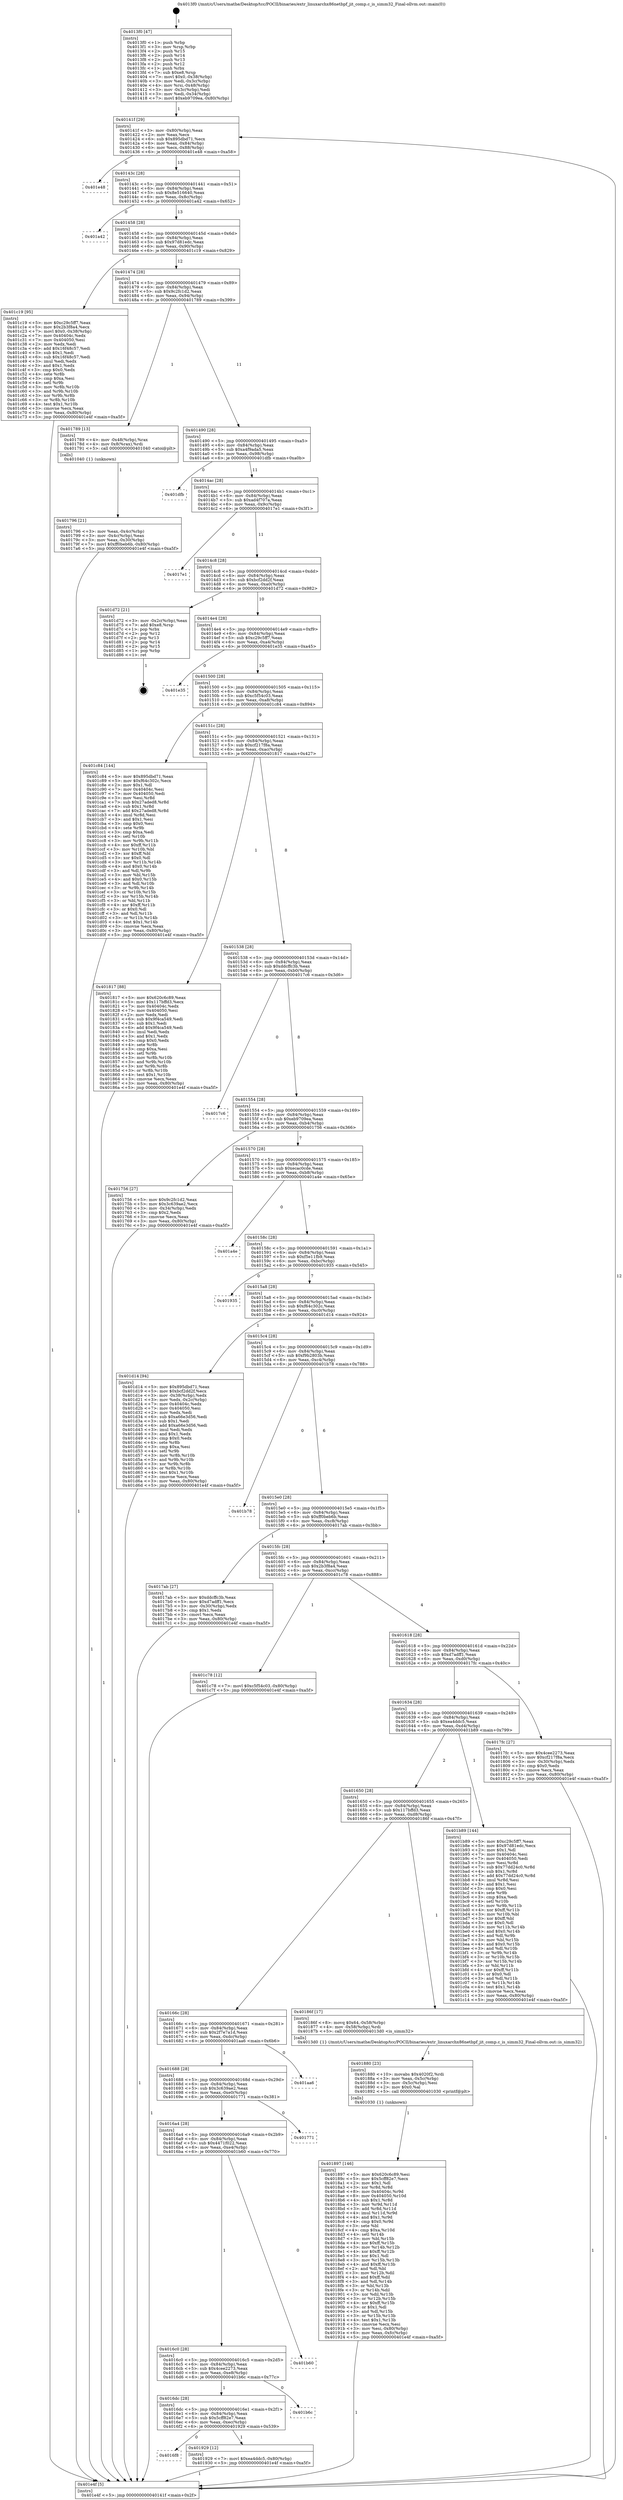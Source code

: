 digraph "0x4013f0" {
  label = "0x4013f0 (/mnt/c/Users/mathe/Desktop/tcc/POCII/binaries/extr_linuxarchx86netbpf_jit_comp.c_is_simm32_Final-ollvm.out::main(0))"
  labelloc = "t"
  node[shape=record]

  Entry [label="",width=0.3,height=0.3,shape=circle,fillcolor=black,style=filled]
  "0x40141f" [label="{
     0x40141f [29]\l
     | [instrs]\l
     &nbsp;&nbsp;0x40141f \<+3\>: mov -0x80(%rbp),%eax\l
     &nbsp;&nbsp;0x401422 \<+2\>: mov %eax,%ecx\l
     &nbsp;&nbsp;0x401424 \<+6\>: sub $0x895dbd71,%ecx\l
     &nbsp;&nbsp;0x40142a \<+6\>: mov %eax,-0x84(%rbp)\l
     &nbsp;&nbsp;0x401430 \<+6\>: mov %ecx,-0x88(%rbp)\l
     &nbsp;&nbsp;0x401436 \<+6\>: je 0000000000401e48 \<main+0xa58\>\l
  }"]
  "0x401e48" [label="{
     0x401e48\l
  }", style=dashed]
  "0x40143c" [label="{
     0x40143c [28]\l
     | [instrs]\l
     &nbsp;&nbsp;0x40143c \<+5\>: jmp 0000000000401441 \<main+0x51\>\l
     &nbsp;&nbsp;0x401441 \<+6\>: mov -0x84(%rbp),%eax\l
     &nbsp;&nbsp;0x401447 \<+5\>: sub $0x8e516640,%eax\l
     &nbsp;&nbsp;0x40144c \<+6\>: mov %eax,-0x8c(%rbp)\l
     &nbsp;&nbsp;0x401452 \<+6\>: je 0000000000401a42 \<main+0x652\>\l
  }"]
  Exit [label="",width=0.3,height=0.3,shape=circle,fillcolor=black,style=filled,peripheries=2]
  "0x401a42" [label="{
     0x401a42\l
  }", style=dashed]
  "0x401458" [label="{
     0x401458 [28]\l
     | [instrs]\l
     &nbsp;&nbsp;0x401458 \<+5\>: jmp 000000000040145d \<main+0x6d\>\l
     &nbsp;&nbsp;0x40145d \<+6\>: mov -0x84(%rbp),%eax\l
     &nbsp;&nbsp;0x401463 \<+5\>: sub $0x97d81edc,%eax\l
     &nbsp;&nbsp;0x401468 \<+6\>: mov %eax,-0x90(%rbp)\l
     &nbsp;&nbsp;0x40146e \<+6\>: je 0000000000401c19 \<main+0x829\>\l
  }"]
  "0x4016f8" [label="{
     0x4016f8\l
  }", style=dashed]
  "0x401c19" [label="{
     0x401c19 [95]\l
     | [instrs]\l
     &nbsp;&nbsp;0x401c19 \<+5\>: mov $0xc29c5ff7,%eax\l
     &nbsp;&nbsp;0x401c1e \<+5\>: mov $0x2b3f8a4,%ecx\l
     &nbsp;&nbsp;0x401c23 \<+7\>: movl $0x0,-0x38(%rbp)\l
     &nbsp;&nbsp;0x401c2a \<+7\>: mov 0x40404c,%edx\l
     &nbsp;&nbsp;0x401c31 \<+7\>: mov 0x404050,%esi\l
     &nbsp;&nbsp;0x401c38 \<+2\>: mov %edx,%edi\l
     &nbsp;&nbsp;0x401c3a \<+6\>: add $0x16f48c57,%edi\l
     &nbsp;&nbsp;0x401c40 \<+3\>: sub $0x1,%edi\l
     &nbsp;&nbsp;0x401c43 \<+6\>: sub $0x16f48c57,%edi\l
     &nbsp;&nbsp;0x401c49 \<+3\>: imul %edi,%edx\l
     &nbsp;&nbsp;0x401c4c \<+3\>: and $0x1,%edx\l
     &nbsp;&nbsp;0x401c4f \<+3\>: cmp $0x0,%edx\l
     &nbsp;&nbsp;0x401c52 \<+4\>: sete %r8b\l
     &nbsp;&nbsp;0x401c56 \<+3\>: cmp $0xa,%esi\l
     &nbsp;&nbsp;0x401c59 \<+4\>: setl %r9b\l
     &nbsp;&nbsp;0x401c5d \<+3\>: mov %r8b,%r10b\l
     &nbsp;&nbsp;0x401c60 \<+3\>: and %r9b,%r10b\l
     &nbsp;&nbsp;0x401c63 \<+3\>: xor %r9b,%r8b\l
     &nbsp;&nbsp;0x401c66 \<+3\>: or %r8b,%r10b\l
     &nbsp;&nbsp;0x401c69 \<+4\>: test $0x1,%r10b\l
     &nbsp;&nbsp;0x401c6d \<+3\>: cmovne %ecx,%eax\l
     &nbsp;&nbsp;0x401c70 \<+3\>: mov %eax,-0x80(%rbp)\l
     &nbsp;&nbsp;0x401c73 \<+5\>: jmp 0000000000401e4f \<main+0xa5f\>\l
  }"]
  "0x401474" [label="{
     0x401474 [28]\l
     | [instrs]\l
     &nbsp;&nbsp;0x401474 \<+5\>: jmp 0000000000401479 \<main+0x89\>\l
     &nbsp;&nbsp;0x401479 \<+6\>: mov -0x84(%rbp),%eax\l
     &nbsp;&nbsp;0x40147f \<+5\>: sub $0x9c2fc1d2,%eax\l
     &nbsp;&nbsp;0x401484 \<+6\>: mov %eax,-0x94(%rbp)\l
     &nbsp;&nbsp;0x40148a \<+6\>: je 0000000000401789 \<main+0x399\>\l
  }"]
  "0x401929" [label="{
     0x401929 [12]\l
     | [instrs]\l
     &nbsp;&nbsp;0x401929 \<+7\>: movl $0xea4ddc5,-0x80(%rbp)\l
     &nbsp;&nbsp;0x401930 \<+5\>: jmp 0000000000401e4f \<main+0xa5f\>\l
  }"]
  "0x401789" [label="{
     0x401789 [13]\l
     | [instrs]\l
     &nbsp;&nbsp;0x401789 \<+4\>: mov -0x48(%rbp),%rax\l
     &nbsp;&nbsp;0x40178d \<+4\>: mov 0x8(%rax),%rdi\l
     &nbsp;&nbsp;0x401791 \<+5\>: call 0000000000401040 \<atoi@plt\>\l
     | [calls]\l
     &nbsp;&nbsp;0x401040 \{1\} (unknown)\l
  }"]
  "0x401490" [label="{
     0x401490 [28]\l
     | [instrs]\l
     &nbsp;&nbsp;0x401490 \<+5\>: jmp 0000000000401495 \<main+0xa5\>\l
     &nbsp;&nbsp;0x401495 \<+6\>: mov -0x84(%rbp),%eax\l
     &nbsp;&nbsp;0x40149b \<+5\>: sub $0xa4f9ada5,%eax\l
     &nbsp;&nbsp;0x4014a0 \<+6\>: mov %eax,-0x98(%rbp)\l
     &nbsp;&nbsp;0x4014a6 \<+6\>: je 0000000000401dfb \<main+0xa0b\>\l
  }"]
  "0x4016dc" [label="{
     0x4016dc [28]\l
     | [instrs]\l
     &nbsp;&nbsp;0x4016dc \<+5\>: jmp 00000000004016e1 \<main+0x2f1\>\l
     &nbsp;&nbsp;0x4016e1 \<+6\>: mov -0x84(%rbp),%eax\l
     &nbsp;&nbsp;0x4016e7 \<+5\>: sub $0x5cff82e7,%eax\l
     &nbsp;&nbsp;0x4016ec \<+6\>: mov %eax,-0xec(%rbp)\l
     &nbsp;&nbsp;0x4016f2 \<+6\>: je 0000000000401929 \<main+0x539\>\l
  }"]
  "0x401dfb" [label="{
     0x401dfb\l
  }", style=dashed]
  "0x4014ac" [label="{
     0x4014ac [28]\l
     | [instrs]\l
     &nbsp;&nbsp;0x4014ac \<+5\>: jmp 00000000004014b1 \<main+0xc1\>\l
     &nbsp;&nbsp;0x4014b1 \<+6\>: mov -0x84(%rbp),%eax\l
     &nbsp;&nbsp;0x4014b7 \<+5\>: sub $0xad4f707a,%eax\l
     &nbsp;&nbsp;0x4014bc \<+6\>: mov %eax,-0x9c(%rbp)\l
     &nbsp;&nbsp;0x4014c2 \<+6\>: je 00000000004017e1 \<main+0x3f1\>\l
  }"]
  "0x401b6c" [label="{
     0x401b6c\l
  }", style=dashed]
  "0x4017e1" [label="{
     0x4017e1\l
  }", style=dashed]
  "0x4014c8" [label="{
     0x4014c8 [28]\l
     | [instrs]\l
     &nbsp;&nbsp;0x4014c8 \<+5\>: jmp 00000000004014cd \<main+0xdd\>\l
     &nbsp;&nbsp;0x4014cd \<+6\>: mov -0x84(%rbp),%eax\l
     &nbsp;&nbsp;0x4014d3 \<+5\>: sub $0xbcf2dd2f,%eax\l
     &nbsp;&nbsp;0x4014d8 \<+6\>: mov %eax,-0xa0(%rbp)\l
     &nbsp;&nbsp;0x4014de \<+6\>: je 0000000000401d72 \<main+0x982\>\l
  }"]
  "0x4016c0" [label="{
     0x4016c0 [28]\l
     | [instrs]\l
     &nbsp;&nbsp;0x4016c0 \<+5\>: jmp 00000000004016c5 \<main+0x2d5\>\l
     &nbsp;&nbsp;0x4016c5 \<+6\>: mov -0x84(%rbp),%eax\l
     &nbsp;&nbsp;0x4016cb \<+5\>: sub $0x4cee2273,%eax\l
     &nbsp;&nbsp;0x4016d0 \<+6\>: mov %eax,-0xe8(%rbp)\l
     &nbsp;&nbsp;0x4016d6 \<+6\>: je 0000000000401b6c \<main+0x77c\>\l
  }"]
  "0x401d72" [label="{
     0x401d72 [21]\l
     | [instrs]\l
     &nbsp;&nbsp;0x401d72 \<+3\>: mov -0x2c(%rbp),%eax\l
     &nbsp;&nbsp;0x401d75 \<+7\>: add $0xe8,%rsp\l
     &nbsp;&nbsp;0x401d7c \<+1\>: pop %rbx\l
     &nbsp;&nbsp;0x401d7d \<+2\>: pop %r12\l
     &nbsp;&nbsp;0x401d7f \<+2\>: pop %r13\l
     &nbsp;&nbsp;0x401d81 \<+2\>: pop %r14\l
     &nbsp;&nbsp;0x401d83 \<+2\>: pop %r15\l
     &nbsp;&nbsp;0x401d85 \<+1\>: pop %rbp\l
     &nbsp;&nbsp;0x401d86 \<+1\>: ret\l
  }"]
  "0x4014e4" [label="{
     0x4014e4 [28]\l
     | [instrs]\l
     &nbsp;&nbsp;0x4014e4 \<+5\>: jmp 00000000004014e9 \<main+0xf9\>\l
     &nbsp;&nbsp;0x4014e9 \<+6\>: mov -0x84(%rbp),%eax\l
     &nbsp;&nbsp;0x4014ef \<+5\>: sub $0xc29c5ff7,%eax\l
     &nbsp;&nbsp;0x4014f4 \<+6\>: mov %eax,-0xa4(%rbp)\l
     &nbsp;&nbsp;0x4014fa \<+6\>: je 0000000000401e35 \<main+0xa45\>\l
  }"]
  "0x401b60" [label="{
     0x401b60\l
  }", style=dashed]
  "0x401e35" [label="{
     0x401e35\l
  }", style=dashed]
  "0x401500" [label="{
     0x401500 [28]\l
     | [instrs]\l
     &nbsp;&nbsp;0x401500 \<+5\>: jmp 0000000000401505 \<main+0x115\>\l
     &nbsp;&nbsp;0x401505 \<+6\>: mov -0x84(%rbp),%eax\l
     &nbsp;&nbsp;0x40150b \<+5\>: sub $0xc5f54c03,%eax\l
     &nbsp;&nbsp;0x401510 \<+6\>: mov %eax,-0xa8(%rbp)\l
     &nbsp;&nbsp;0x401516 \<+6\>: je 0000000000401c84 \<main+0x894\>\l
  }"]
  "0x4016a4" [label="{
     0x4016a4 [28]\l
     | [instrs]\l
     &nbsp;&nbsp;0x4016a4 \<+5\>: jmp 00000000004016a9 \<main+0x2b9\>\l
     &nbsp;&nbsp;0x4016a9 \<+6\>: mov -0x84(%rbp),%eax\l
     &nbsp;&nbsp;0x4016af \<+5\>: sub $0x4471f022,%eax\l
     &nbsp;&nbsp;0x4016b4 \<+6\>: mov %eax,-0xe4(%rbp)\l
     &nbsp;&nbsp;0x4016ba \<+6\>: je 0000000000401b60 \<main+0x770\>\l
  }"]
  "0x401c84" [label="{
     0x401c84 [144]\l
     | [instrs]\l
     &nbsp;&nbsp;0x401c84 \<+5\>: mov $0x895dbd71,%eax\l
     &nbsp;&nbsp;0x401c89 \<+5\>: mov $0xf64c302c,%ecx\l
     &nbsp;&nbsp;0x401c8e \<+2\>: mov $0x1,%dl\l
     &nbsp;&nbsp;0x401c90 \<+7\>: mov 0x40404c,%esi\l
     &nbsp;&nbsp;0x401c97 \<+7\>: mov 0x404050,%edi\l
     &nbsp;&nbsp;0x401c9e \<+3\>: mov %esi,%r8d\l
     &nbsp;&nbsp;0x401ca1 \<+7\>: sub $0x27aded8,%r8d\l
     &nbsp;&nbsp;0x401ca8 \<+4\>: sub $0x1,%r8d\l
     &nbsp;&nbsp;0x401cac \<+7\>: add $0x27aded8,%r8d\l
     &nbsp;&nbsp;0x401cb3 \<+4\>: imul %r8d,%esi\l
     &nbsp;&nbsp;0x401cb7 \<+3\>: and $0x1,%esi\l
     &nbsp;&nbsp;0x401cba \<+3\>: cmp $0x0,%esi\l
     &nbsp;&nbsp;0x401cbd \<+4\>: sete %r9b\l
     &nbsp;&nbsp;0x401cc1 \<+3\>: cmp $0xa,%edi\l
     &nbsp;&nbsp;0x401cc4 \<+4\>: setl %r10b\l
     &nbsp;&nbsp;0x401cc8 \<+3\>: mov %r9b,%r11b\l
     &nbsp;&nbsp;0x401ccb \<+4\>: xor $0xff,%r11b\l
     &nbsp;&nbsp;0x401ccf \<+3\>: mov %r10b,%bl\l
     &nbsp;&nbsp;0x401cd2 \<+3\>: xor $0xff,%bl\l
     &nbsp;&nbsp;0x401cd5 \<+3\>: xor $0x0,%dl\l
     &nbsp;&nbsp;0x401cd8 \<+3\>: mov %r11b,%r14b\l
     &nbsp;&nbsp;0x401cdb \<+4\>: and $0x0,%r14b\l
     &nbsp;&nbsp;0x401cdf \<+3\>: and %dl,%r9b\l
     &nbsp;&nbsp;0x401ce2 \<+3\>: mov %bl,%r15b\l
     &nbsp;&nbsp;0x401ce5 \<+4\>: and $0x0,%r15b\l
     &nbsp;&nbsp;0x401ce9 \<+3\>: and %dl,%r10b\l
     &nbsp;&nbsp;0x401cec \<+3\>: or %r9b,%r14b\l
     &nbsp;&nbsp;0x401cef \<+3\>: or %r10b,%r15b\l
     &nbsp;&nbsp;0x401cf2 \<+3\>: xor %r15b,%r14b\l
     &nbsp;&nbsp;0x401cf5 \<+3\>: or %bl,%r11b\l
     &nbsp;&nbsp;0x401cf8 \<+4\>: xor $0xff,%r11b\l
     &nbsp;&nbsp;0x401cfc \<+3\>: or $0x0,%dl\l
     &nbsp;&nbsp;0x401cff \<+3\>: and %dl,%r11b\l
     &nbsp;&nbsp;0x401d02 \<+3\>: or %r11b,%r14b\l
     &nbsp;&nbsp;0x401d05 \<+4\>: test $0x1,%r14b\l
     &nbsp;&nbsp;0x401d09 \<+3\>: cmovne %ecx,%eax\l
     &nbsp;&nbsp;0x401d0c \<+3\>: mov %eax,-0x80(%rbp)\l
     &nbsp;&nbsp;0x401d0f \<+5\>: jmp 0000000000401e4f \<main+0xa5f\>\l
  }"]
  "0x40151c" [label="{
     0x40151c [28]\l
     | [instrs]\l
     &nbsp;&nbsp;0x40151c \<+5\>: jmp 0000000000401521 \<main+0x131\>\l
     &nbsp;&nbsp;0x401521 \<+6\>: mov -0x84(%rbp),%eax\l
     &nbsp;&nbsp;0x401527 \<+5\>: sub $0xcf217f8a,%eax\l
     &nbsp;&nbsp;0x40152c \<+6\>: mov %eax,-0xac(%rbp)\l
     &nbsp;&nbsp;0x401532 \<+6\>: je 0000000000401817 \<main+0x427\>\l
  }"]
  "0x401771" [label="{
     0x401771\l
  }", style=dashed]
  "0x401817" [label="{
     0x401817 [88]\l
     | [instrs]\l
     &nbsp;&nbsp;0x401817 \<+5\>: mov $0x620c6c89,%eax\l
     &nbsp;&nbsp;0x40181c \<+5\>: mov $0x117bffd3,%ecx\l
     &nbsp;&nbsp;0x401821 \<+7\>: mov 0x40404c,%edx\l
     &nbsp;&nbsp;0x401828 \<+7\>: mov 0x404050,%esi\l
     &nbsp;&nbsp;0x40182f \<+2\>: mov %edx,%edi\l
     &nbsp;&nbsp;0x401831 \<+6\>: sub $0x9f4ca549,%edi\l
     &nbsp;&nbsp;0x401837 \<+3\>: sub $0x1,%edi\l
     &nbsp;&nbsp;0x40183a \<+6\>: add $0x9f4ca549,%edi\l
     &nbsp;&nbsp;0x401840 \<+3\>: imul %edi,%edx\l
     &nbsp;&nbsp;0x401843 \<+3\>: and $0x1,%edx\l
     &nbsp;&nbsp;0x401846 \<+3\>: cmp $0x0,%edx\l
     &nbsp;&nbsp;0x401849 \<+4\>: sete %r8b\l
     &nbsp;&nbsp;0x40184d \<+3\>: cmp $0xa,%esi\l
     &nbsp;&nbsp;0x401850 \<+4\>: setl %r9b\l
     &nbsp;&nbsp;0x401854 \<+3\>: mov %r8b,%r10b\l
     &nbsp;&nbsp;0x401857 \<+3\>: and %r9b,%r10b\l
     &nbsp;&nbsp;0x40185a \<+3\>: xor %r9b,%r8b\l
     &nbsp;&nbsp;0x40185d \<+3\>: or %r8b,%r10b\l
     &nbsp;&nbsp;0x401860 \<+4\>: test $0x1,%r10b\l
     &nbsp;&nbsp;0x401864 \<+3\>: cmovne %ecx,%eax\l
     &nbsp;&nbsp;0x401867 \<+3\>: mov %eax,-0x80(%rbp)\l
     &nbsp;&nbsp;0x40186a \<+5\>: jmp 0000000000401e4f \<main+0xa5f\>\l
  }"]
  "0x401538" [label="{
     0x401538 [28]\l
     | [instrs]\l
     &nbsp;&nbsp;0x401538 \<+5\>: jmp 000000000040153d \<main+0x14d\>\l
     &nbsp;&nbsp;0x40153d \<+6\>: mov -0x84(%rbp),%eax\l
     &nbsp;&nbsp;0x401543 \<+5\>: sub $0xddcffc3b,%eax\l
     &nbsp;&nbsp;0x401548 \<+6\>: mov %eax,-0xb0(%rbp)\l
     &nbsp;&nbsp;0x40154e \<+6\>: je 00000000004017c6 \<main+0x3d6\>\l
  }"]
  "0x401688" [label="{
     0x401688 [28]\l
     | [instrs]\l
     &nbsp;&nbsp;0x401688 \<+5\>: jmp 000000000040168d \<main+0x29d\>\l
     &nbsp;&nbsp;0x40168d \<+6\>: mov -0x84(%rbp),%eax\l
     &nbsp;&nbsp;0x401693 \<+5\>: sub $0x3c639ae2,%eax\l
     &nbsp;&nbsp;0x401698 \<+6\>: mov %eax,-0xe0(%rbp)\l
     &nbsp;&nbsp;0x40169e \<+6\>: je 0000000000401771 \<main+0x381\>\l
  }"]
  "0x4017c6" [label="{
     0x4017c6\l
  }", style=dashed]
  "0x401554" [label="{
     0x401554 [28]\l
     | [instrs]\l
     &nbsp;&nbsp;0x401554 \<+5\>: jmp 0000000000401559 \<main+0x169\>\l
     &nbsp;&nbsp;0x401559 \<+6\>: mov -0x84(%rbp),%eax\l
     &nbsp;&nbsp;0x40155f \<+5\>: sub $0xeb9709ea,%eax\l
     &nbsp;&nbsp;0x401564 \<+6\>: mov %eax,-0xb4(%rbp)\l
     &nbsp;&nbsp;0x40156a \<+6\>: je 0000000000401756 \<main+0x366\>\l
  }"]
  "0x401aa6" [label="{
     0x401aa6\l
  }", style=dashed]
  "0x401756" [label="{
     0x401756 [27]\l
     | [instrs]\l
     &nbsp;&nbsp;0x401756 \<+5\>: mov $0x9c2fc1d2,%eax\l
     &nbsp;&nbsp;0x40175b \<+5\>: mov $0x3c639ae2,%ecx\l
     &nbsp;&nbsp;0x401760 \<+3\>: mov -0x34(%rbp),%edx\l
     &nbsp;&nbsp;0x401763 \<+3\>: cmp $0x2,%edx\l
     &nbsp;&nbsp;0x401766 \<+3\>: cmovne %ecx,%eax\l
     &nbsp;&nbsp;0x401769 \<+3\>: mov %eax,-0x80(%rbp)\l
     &nbsp;&nbsp;0x40176c \<+5\>: jmp 0000000000401e4f \<main+0xa5f\>\l
  }"]
  "0x401570" [label="{
     0x401570 [28]\l
     | [instrs]\l
     &nbsp;&nbsp;0x401570 \<+5\>: jmp 0000000000401575 \<main+0x185\>\l
     &nbsp;&nbsp;0x401575 \<+6\>: mov -0x84(%rbp),%eax\l
     &nbsp;&nbsp;0x40157b \<+5\>: sub $0xecac0cde,%eax\l
     &nbsp;&nbsp;0x401580 \<+6\>: mov %eax,-0xb8(%rbp)\l
     &nbsp;&nbsp;0x401586 \<+6\>: je 0000000000401a4e \<main+0x65e\>\l
  }"]
  "0x401e4f" [label="{
     0x401e4f [5]\l
     | [instrs]\l
     &nbsp;&nbsp;0x401e4f \<+5\>: jmp 000000000040141f \<main+0x2f\>\l
  }"]
  "0x4013f0" [label="{
     0x4013f0 [47]\l
     | [instrs]\l
     &nbsp;&nbsp;0x4013f0 \<+1\>: push %rbp\l
     &nbsp;&nbsp;0x4013f1 \<+3\>: mov %rsp,%rbp\l
     &nbsp;&nbsp;0x4013f4 \<+2\>: push %r15\l
     &nbsp;&nbsp;0x4013f6 \<+2\>: push %r14\l
     &nbsp;&nbsp;0x4013f8 \<+2\>: push %r13\l
     &nbsp;&nbsp;0x4013fa \<+2\>: push %r12\l
     &nbsp;&nbsp;0x4013fc \<+1\>: push %rbx\l
     &nbsp;&nbsp;0x4013fd \<+7\>: sub $0xe8,%rsp\l
     &nbsp;&nbsp;0x401404 \<+7\>: movl $0x0,-0x38(%rbp)\l
     &nbsp;&nbsp;0x40140b \<+3\>: mov %edi,-0x3c(%rbp)\l
     &nbsp;&nbsp;0x40140e \<+4\>: mov %rsi,-0x48(%rbp)\l
     &nbsp;&nbsp;0x401412 \<+3\>: mov -0x3c(%rbp),%edi\l
     &nbsp;&nbsp;0x401415 \<+3\>: mov %edi,-0x34(%rbp)\l
     &nbsp;&nbsp;0x401418 \<+7\>: movl $0xeb9709ea,-0x80(%rbp)\l
  }"]
  "0x401796" [label="{
     0x401796 [21]\l
     | [instrs]\l
     &nbsp;&nbsp;0x401796 \<+3\>: mov %eax,-0x4c(%rbp)\l
     &nbsp;&nbsp;0x401799 \<+3\>: mov -0x4c(%rbp),%eax\l
     &nbsp;&nbsp;0x40179c \<+3\>: mov %eax,-0x30(%rbp)\l
     &nbsp;&nbsp;0x40179f \<+7\>: movl $0xff0beb6b,-0x80(%rbp)\l
     &nbsp;&nbsp;0x4017a6 \<+5\>: jmp 0000000000401e4f \<main+0xa5f\>\l
  }"]
  "0x401897" [label="{
     0x401897 [146]\l
     | [instrs]\l
     &nbsp;&nbsp;0x401897 \<+5\>: mov $0x620c6c89,%esi\l
     &nbsp;&nbsp;0x40189c \<+5\>: mov $0x5cff82e7,%ecx\l
     &nbsp;&nbsp;0x4018a1 \<+2\>: mov $0x1,%dl\l
     &nbsp;&nbsp;0x4018a3 \<+3\>: xor %r8d,%r8d\l
     &nbsp;&nbsp;0x4018a6 \<+8\>: mov 0x40404c,%r9d\l
     &nbsp;&nbsp;0x4018ae \<+8\>: mov 0x404050,%r10d\l
     &nbsp;&nbsp;0x4018b6 \<+4\>: sub $0x1,%r8d\l
     &nbsp;&nbsp;0x4018ba \<+3\>: mov %r9d,%r11d\l
     &nbsp;&nbsp;0x4018bd \<+3\>: add %r8d,%r11d\l
     &nbsp;&nbsp;0x4018c0 \<+4\>: imul %r11d,%r9d\l
     &nbsp;&nbsp;0x4018c4 \<+4\>: and $0x1,%r9d\l
     &nbsp;&nbsp;0x4018c8 \<+4\>: cmp $0x0,%r9d\l
     &nbsp;&nbsp;0x4018cc \<+3\>: sete %bl\l
     &nbsp;&nbsp;0x4018cf \<+4\>: cmp $0xa,%r10d\l
     &nbsp;&nbsp;0x4018d3 \<+4\>: setl %r14b\l
     &nbsp;&nbsp;0x4018d7 \<+3\>: mov %bl,%r15b\l
     &nbsp;&nbsp;0x4018da \<+4\>: xor $0xff,%r15b\l
     &nbsp;&nbsp;0x4018de \<+3\>: mov %r14b,%r12b\l
     &nbsp;&nbsp;0x4018e1 \<+4\>: xor $0xff,%r12b\l
     &nbsp;&nbsp;0x4018e5 \<+3\>: xor $0x1,%dl\l
     &nbsp;&nbsp;0x4018e8 \<+3\>: mov %r15b,%r13b\l
     &nbsp;&nbsp;0x4018eb \<+4\>: and $0xff,%r13b\l
     &nbsp;&nbsp;0x4018ef \<+2\>: and %dl,%bl\l
     &nbsp;&nbsp;0x4018f1 \<+3\>: mov %r12b,%dil\l
     &nbsp;&nbsp;0x4018f4 \<+4\>: and $0xff,%dil\l
     &nbsp;&nbsp;0x4018f8 \<+3\>: and %dl,%r14b\l
     &nbsp;&nbsp;0x4018fb \<+3\>: or %bl,%r13b\l
     &nbsp;&nbsp;0x4018fe \<+3\>: or %r14b,%dil\l
     &nbsp;&nbsp;0x401901 \<+3\>: xor %dil,%r13b\l
     &nbsp;&nbsp;0x401904 \<+3\>: or %r12b,%r15b\l
     &nbsp;&nbsp;0x401907 \<+4\>: xor $0xff,%r15b\l
     &nbsp;&nbsp;0x40190b \<+3\>: or $0x1,%dl\l
     &nbsp;&nbsp;0x40190e \<+3\>: and %dl,%r15b\l
     &nbsp;&nbsp;0x401911 \<+3\>: or %r15b,%r13b\l
     &nbsp;&nbsp;0x401914 \<+4\>: test $0x1,%r13b\l
     &nbsp;&nbsp;0x401918 \<+3\>: cmovne %ecx,%esi\l
     &nbsp;&nbsp;0x40191b \<+3\>: mov %esi,-0x80(%rbp)\l
     &nbsp;&nbsp;0x40191e \<+6\>: mov %eax,-0xfc(%rbp)\l
     &nbsp;&nbsp;0x401924 \<+5\>: jmp 0000000000401e4f \<main+0xa5f\>\l
  }"]
  "0x401a4e" [label="{
     0x401a4e\l
  }", style=dashed]
  "0x40158c" [label="{
     0x40158c [28]\l
     | [instrs]\l
     &nbsp;&nbsp;0x40158c \<+5\>: jmp 0000000000401591 \<main+0x1a1\>\l
     &nbsp;&nbsp;0x401591 \<+6\>: mov -0x84(%rbp),%eax\l
     &nbsp;&nbsp;0x401597 \<+5\>: sub $0xf5e11fb9,%eax\l
     &nbsp;&nbsp;0x40159c \<+6\>: mov %eax,-0xbc(%rbp)\l
     &nbsp;&nbsp;0x4015a2 \<+6\>: je 0000000000401935 \<main+0x545\>\l
  }"]
  "0x401880" [label="{
     0x401880 [23]\l
     | [instrs]\l
     &nbsp;&nbsp;0x401880 \<+10\>: movabs $0x4020f2,%rdi\l
     &nbsp;&nbsp;0x40188a \<+3\>: mov %eax,-0x5c(%rbp)\l
     &nbsp;&nbsp;0x40188d \<+3\>: mov -0x5c(%rbp),%esi\l
     &nbsp;&nbsp;0x401890 \<+2\>: mov $0x0,%al\l
     &nbsp;&nbsp;0x401892 \<+5\>: call 0000000000401030 \<printf@plt\>\l
     | [calls]\l
     &nbsp;&nbsp;0x401030 \{1\} (unknown)\l
  }"]
  "0x401935" [label="{
     0x401935\l
  }", style=dashed]
  "0x4015a8" [label="{
     0x4015a8 [28]\l
     | [instrs]\l
     &nbsp;&nbsp;0x4015a8 \<+5\>: jmp 00000000004015ad \<main+0x1bd\>\l
     &nbsp;&nbsp;0x4015ad \<+6\>: mov -0x84(%rbp),%eax\l
     &nbsp;&nbsp;0x4015b3 \<+5\>: sub $0xf64c302c,%eax\l
     &nbsp;&nbsp;0x4015b8 \<+6\>: mov %eax,-0xc0(%rbp)\l
     &nbsp;&nbsp;0x4015be \<+6\>: je 0000000000401d14 \<main+0x924\>\l
  }"]
  "0x40166c" [label="{
     0x40166c [28]\l
     | [instrs]\l
     &nbsp;&nbsp;0x40166c \<+5\>: jmp 0000000000401671 \<main+0x281\>\l
     &nbsp;&nbsp;0x401671 \<+6\>: mov -0x84(%rbp),%eax\l
     &nbsp;&nbsp;0x401677 \<+5\>: sub $0x2f7e7a1d,%eax\l
     &nbsp;&nbsp;0x40167c \<+6\>: mov %eax,-0xdc(%rbp)\l
     &nbsp;&nbsp;0x401682 \<+6\>: je 0000000000401aa6 \<main+0x6b6\>\l
  }"]
  "0x401d14" [label="{
     0x401d14 [94]\l
     | [instrs]\l
     &nbsp;&nbsp;0x401d14 \<+5\>: mov $0x895dbd71,%eax\l
     &nbsp;&nbsp;0x401d19 \<+5\>: mov $0xbcf2dd2f,%ecx\l
     &nbsp;&nbsp;0x401d1e \<+3\>: mov -0x38(%rbp),%edx\l
     &nbsp;&nbsp;0x401d21 \<+3\>: mov %edx,-0x2c(%rbp)\l
     &nbsp;&nbsp;0x401d24 \<+7\>: mov 0x40404c,%edx\l
     &nbsp;&nbsp;0x401d2b \<+7\>: mov 0x404050,%esi\l
     &nbsp;&nbsp;0x401d32 \<+2\>: mov %edx,%edi\l
     &nbsp;&nbsp;0x401d34 \<+6\>: sub $0xa66e3d56,%edi\l
     &nbsp;&nbsp;0x401d3a \<+3\>: sub $0x1,%edi\l
     &nbsp;&nbsp;0x401d3d \<+6\>: add $0xa66e3d56,%edi\l
     &nbsp;&nbsp;0x401d43 \<+3\>: imul %edi,%edx\l
     &nbsp;&nbsp;0x401d46 \<+3\>: and $0x1,%edx\l
     &nbsp;&nbsp;0x401d49 \<+3\>: cmp $0x0,%edx\l
     &nbsp;&nbsp;0x401d4c \<+4\>: sete %r8b\l
     &nbsp;&nbsp;0x401d50 \<+3\>: cmp $0xa,%esi\l
     &nbsp;&nbsp;0x401d53 \<+4\>: setl %r9b\l
     &nbsp;&nbsp;0x401d57 \<+3\>: mov %r8b,%r10b\l
     &nbsp;&nbsp;0x401d5a \<+3\>: and %r9b,%r10b\l
     &nbsp;&nbsp;0x401d5d \<+3\>: xor %r9b,%r8b\l
     &nbsp;&nbsp;0x401d60 \<+3\>: or %r8b,%r10b\l
     &nbsp;&nbsp;0x401d63 \<+4\>: test $0x1,%r10b\l
     &nbsp;&nbsp;0x401d67 \<+3\>: cmovne %ecx,%eax\l
     &nbsp;&nbsp;0x401d6a \<+3\>: mov %eax,-0x80(%rbp)\l
     &nbsp;&nbsp;0x401d6d \<+5\>: jmp 0000000000401e4f \<main+0xa5f\>\l
  }"]
  "0x4015c4" [label="{
     0x4015c4 [28]\l
     | [instrs]\l
     &nbsp;&nbsp;0x4015c4 \<+5\>: jmp 00000000004015c9 \<main+0x1d9\>\l
     &nbsp;&nbsp;0x4015c9 \<+6\>: mov -0x84(%rbp),%eax\l
     &nbsp;&nbsp;0x4015cf \<+5\>: sub $0xf9b2803b,%eax\l
     &nbsp;&nbsp;0x4015d4 \<+6\>: mov %eax,-0xc4(%rbp)\l
     &nbsp;&nbsp;0x4015da \<+6\>: je 0000000000401b78 \<main+0x788\>\l
  }"]
  "0x40186f" [label="{
     0x40186f [17]\l
     | [instrs]\l
     &nbsp;&nbsp;0x40186f \<+8\>: movq $0x64,-0x58(%rbp)\l
     &nbsp;&nbsp;0x401877 \<+4\>: mov -0x58(%rbp),%rdi\l
     &nbsp;&nbsp;0x40187b \<+5\>: call 00000000004013d0 \<is_simm32\>\l
     | [calls]\l
     &nbsp;&nbsp;0x4013d0 \{1\} (/mnt/c/Users/mathe/Desktop/tcc/POCII/binaries/extr_linuxarchx86netbpf_jit_comp.c_is_simm32_Final-ollvm.out::is_simm32)\l
  }"]
  "0x401b78" [label="{
     0x401b78\l
  }", style=dashed]
  "0x4015e0" [label="{
     0x4015e0 [28]\l
     | [instrs]\l
     &nbsp;&nbsp;0x4015e0 \<+5\>: jmp 00000000004015e5 \<main+0x1f5\>\l
     &nbsp;&nbsp;0x4015e5 \<+6\>: mov -0x84(%rbp),%eax\l
     &nbsp;&nbsp;0x4015eb \<+5\>: sub $0xff0beb6b,%eax\l
     &nbsp;&nbsp;0x4015f0 \<+6\>: mov %eax,-0xc8(%rbp)\l
     &nbsp;&nbsp;0x4015f6 \<+6\>: je 00000000004017ab \<main+0x3bb\>\l
  }"]
  "0x401650" [label="{
     0x401650 [28]\l
     | [instrs]\l
     &nbsp;&nbsp;0x401650 \<+5\>: jmp 0000000000401655 \<main+0x265\>\l
     &nbsp;&nbsp;0x401655 \<+6\>: mov -0x84(%rbp),%eax\l
     &nbsp;&nbsp;0x40165b \<+5\>: sub $0x117bffd3,%eax\l
     &nbsp;&nbsp;0x401660 \<+6\>: mov %eax,-0xd8(%rbp)\l
     &nbsp;&nbsp;0x401666 \<+6\>: je 000000000040186f \<main+0x47f\>\l
  }"]
  "0x4017ab" [label="{
     0x4017ab [27]\l
     | [instrs]\l
     &nbsp;&nbsp;0x4017ab \<+5\>: mov $0xddcffc3b,%eax\l
     &nbsp;&nbsp;0x4017b0 \<+5\>: mov $0xd7adff1,%ecx\l
     &nbsp;&nbsp;0x4017b5 \<+3\>: mov -0x30(%rbp),%edx\l
     &nbsp;&nbsp;0x4017b8 \<+3\>: cmp $0x1,%edx\l
     &nbsp;&nbsp;0x4017bb \<+3\>: cmovl %ecx,%eax\l
     &nbsp;&nbsp;0x4017be \<+3\>: mov %eax,-0x80(%rbp)\l
     &nbsp;&nbsp;0x4017c1 \<+5\>: jmp 0000000000401e4f \<main+0xa5f\>\l
  }"]
  "0x4015fc" [label="{
     0x4015fc [28]\l
     | [instrs]\l
     &nbsp;&nbsp;0x4015fc \<+5\>: jmp 0000000000401601 \<main+0x211\>\l
     &nbsp;&nbsp;0x401601 \<+6\>: mov -0x84(%rbp),%eax\l
     &nbsp;&nbsp;0x401607 \<+5\>: sub $0x2b3f8a4,%eax\l
     &nbsp;&nbsp;0x40160c \<+6\>: mov %eax,-0xcc(%rbp)\l
     &nbsp;&nbsp;0x401612 \<+6\>: je 0000000000401c78 \<main+0x888\>\l
  }"]
  "0x401b89" [label="{
     0x401b89 [144]\l
     | [instrs]\l
     &nbsp;&nbsp;0x401b89 \<+5\>: mov $0xc29c5ff7,%eax\l
     &nbsp;&nbsp;0x401b8e \<+5\>: mov $0x97d81edc,%ecx\l
     &nbsp;&nbsp;0x401b93 \<+2\>: mov $0x1,%dl\l
     &nbsp;&nbsp;0x401b95 \<+7\>: mov 0x40404c,%esi\l
     &nbsp;&nbsp;0x401b9c \<+7\>: mov 0x404050,%edi\l
     &nbsp;&nbsp;0x401ba3 \<+3\>: mov %esi,%r8d\l
     &nbsp;&nbsp;0x401ba6 \<+7\>: sub $0x77dd24c0,%r8d\l
     &nbsp;&nbsp;0x401bad \<+4\>: sub $0x1,%r8d\l
     &nbsp;&nbsp;0x401bb1 \<+7\>: add $0x77dd24c0,%r8d\l
     &nbsp;&nbsp;0x401bb8 \<+4\>: imul %r8d,%esi\l
     &nbsp;&nbsp;0x401bbc \<+3\>: and $0x1,%esi\l
     &nbsp;&nbsp;0x401bbf \<+3\>: cmp $0x0,%esi\l
     &nbsp;&nbsp;0x401bc2 \<+4\>: sete %r9b\l
     &nbsp;&nbsp;0x401bc6 \<+3\>: cmp $0xa,%edi\l
     &nbsp;&nbsp;0x401bc9 \<+4\>: setl %r10b\l
     &nbsp;&nbsp;0x401bcd \<+3\>: mov %r9b,%r11b\l
     &nbsp;&nbsp;0x401bd0 \<+4\>: xor $0xff,%r11b\l
     &nbsp;&nbsp;0x401bd4 \<+3\>: mov %r10b,%bl\l
     &nbsp;&nbsp;0x401bd7 \<+3\>: xor $0xff,%bl\l
     &nbsp;&nbsp;0x401bda \<+3\>: xor $0x0,%dl\l
     &nbsp;&nbsp;0x401bdd \<+3\>: mov %r11b,%r14b\l
     &nbsp;&nbsp;0x401be0 \<+4\>: and $0x0,%r14b\l
     &nbsp;&nbsp;0x401be4 \<+3\>: and %dl,%r9b\l
     &nbsp;&nbsp;0x401be7 \<+3\>: mov %bl,%r15b\l
     &nbsp;&nbsp;0x401bea \<+4\>: and $0x0,%r15b\l
     &nbsp;&nbsp;0x401bee \<+3\>: and %dl,%r10b\l
     &nbsp;&nbsp;0x401bf1 \<+3\>: or %r9b,%r14b\l
     &nbsp;&nbsp;0x401bf4 \<+3\>: or %r10b,%r15b\l
     &nbsp;&nbsp;0x401bf7 \<+3\>: xor %r15b,%r14b\l
     &nbsp;&nbsp;0x401bfa \<+3\>: or %bl,%r11b\l
     &nbsp;&nbsp;0x401bfd \<+4\>: xor $0xff,%r11b\l
     &nbsp;&nbsp;0x401c01 \<+3\>: or $0x0,%dl\l
     &nbsp;&nbsp;0x401c04 \<+3\>: and %dl,%r11b\l
     &nbsp;&nbsp;0x401c07 \<+3\>: or %r11b,%r14b\l
     &nbsp;&nbsp;0x401c0a \<+4\>: test $0x1,%r14b\l
     &nbsp;&nbsp;0x401c0e \<+3\>: cmovne %ecx,%eax\l
     &nbsp;&nbsp;0x401c11 \<+3\>: mov %eax,-0x80(%rbp)\l
     &nbsp;&nbsp;0x401c14 \<+5\>: jmp 0000000000401e4f \<main+0xa5f\>\l
  }"]
  "0x401c78" [label="{
     0x401c78 [12]\l
     | [instrs]\l
     &nbsp;&nbsp;0x401c78 \<+7\>: movl $0xc5f54c03,-0x80(%rbp)\l
     &nbsp;&nbsp;0x401c7f \<+5\>: jmp 0000000000401e4f \<main+0xa5f\>\l
  }"]
  "0x401618" [label="{
     0x401618 [28]\l
     | [instrs]\l
     &nbsp;&nbsp;0x401618 \<+5\>: jmp 000000000040161d \<main+0x22d\>\l
     &nbsp;&nbsp;0x40161d \<+6\>: mov -0x84(%rbp),%eax\l
     &nbsp;&nbsp;0x401623 \<+5\>: sub $0xd7adff1,%eax\l
     &nbsp;&nbsp;0x401628 \<+6\>: mov %eax,-0xd0(%rbp)\l
     &nbsp;&nbsp;0x40162e \<+6\>: je 00000000004017fc \<main+0x40c\>\l
  }"]
  "0x401634" [label="{
     0x401634 [28]\l
     | [instrs]\l
     &nbsp;&nbsp;0x401634 \<+5\>: jmp 0000000000401639 \<main+0x249\>\l
     &nbsp;&nbsp;0x401639 \<+6\>: mov -0x84(%rbp),%eax\l
     &nbsp;&nbsp;0x40163f \<+5\>: sub $0xea4ddc5,%eax\l
     &nbsp;&nbsp;0x401644 \<+6\>: mov %eax,-0xd4(%rbp)\l
     &nbsp;&nbsp;0x40164a \<+6\>: je 0000000000401b89 \<main+0x799\>\l
  }"]
  "0x4017fc" [label="{
     0x4017fc [27]\l
     | [instrs]\l
     &nbsp;&nbsp;0x4017fc \<+5\>: mov $0x4cee2273,%eax\l
     &nbsp;&nbsp;0x401801 \<+5\>: mov $0xcf217f8a,%ecx\l
     &nbsp;&nbsp;0x401806 \<+3\>: mov -0x30(%rbp),%edx\l
     &nbsp;&nbsp;0x401809 \<+3\>: cmp $0x0,%edx\l
     &nbsp;&nbsp;0x40180c \<+3\>: cmove %ecx,%eax\l
     &nbsp;&nbsp;0x40180f \<+3\>: mov %eax,-0x80(%rbp)\l
     &nbsp;&nbsp;0x401812 \<+5\>: jmp 0000000000401e4f \<main+0xa5f\>\l
  }"]
  Entry -> "0x4013f0" [label=" 1"]
  "0x40141f" -> "0x401e48" [label=" 0"]
  "0x40141f" -> "0x40143c" [label=" 13"]
  "0x401d72" -> Exit [label=" 1"]
  "0x40143c" -> "0x401a42" [label=" 0"]
  "0x40143c" -> "0x401458" [label=" 13"]
  "0x401d14" -> "0x401e4f" [label=" 1"]
  "0x401458" -> "0x401c19" [label=" 1"]
  "0x401458" -> "0x401474" [label=" 12"]
  "0x401c84" -> "0x401e4f" [label=" 1"]
  "0x401474" -> "0x401789" [label=" 1"]
  "0x401474" -> "0x401490" [label=" 11"]
  "0x401c78" -> "0x401e4f" [label=" 1"]
  "0x401490" -> "0x401dfb" [label=" 0"]
  "0x401490" -> "0x4014ac" [label=" 11"]
  "0x401b89" -> "0x401e4f" [label=" 1"]
  "0x4014ac" -> "0x4017e1" [label=" 0"]
  "0x4014ac" -> "0x4014c8" [label=" 11"]
  "0x401929" -> "0x401e4f" [label=" 1"]
  "0x4014c8" -> "0x401d72" [label=" 1"]
  "0x4014c8" -> "0x4014e4" [label=" 10"]
  "0x4016dc" -> "0x401929" [label=" 1"]
  "0x4014e4" -> "0x401e35" [label=" 0"]
  "0x4014e4" -> "0x401500" [label=" 10"]
  "0x401c19" -> "0x401e4f" [label=" 1"]
  "0x401500" -> "0x401c84" [label=" 1"]
  "0x401500" -> "0x40151c" [label=" 9"]
  "0x4016c0" -> "0x401b6c" [label=" 0"]
  "0x40151c" -> "0x401817" [label=" 1"]
  "0x40151c" -> "0x401538" [label=" 8"]
  "0x4016dc" -> "0x4016f8" [label=" 0"]
  "0x401538" -> "0x4017c6" [label=" 0"]
  "0x401538" -> "0x401554" [label=" 8"]
  "0x4016a4" -> "0x401b60" [label=" 0"]
  "0x401554" -> "0x401756" [label=" 1"]
  "0x401554" -> "0x401570" [label=" 7"]
  "0x401756" -> "0x401e4f" [label=" 1"]
  "0x4013f0" -> "0x40141f" [label=" 1"]
  "0x401e4f" -> "0x40141f" [label=" 12"]
  "0x401789" -> "0x401796" [label=" 1"]
  "0x401796" -> "0x401e4f" [label=" 1"]
  "0x4016c0" -> "0x4016dc" [label=" 1"]
  "0x401570" -> "0x401a4e" [label=" 0"]
  "0x401570" -> "0x40158c" [label=" 7"]
  "0x401688" -> "0x401771" [label=" 0"]
  "0x40158c" -> "0x401935" [label=" 0"]
  "0x40158c" -> "0x4015a8" [label=" 7"]
  "0x4016a4" -> "0x4016c0" [label=" 1"]
  "0x4015a8" -> "0x401d14" [label=" 1"]
  "0x4015a8" -> "0x4015c4" [label=" 6"]
  "0x40166c" -> "0x401688" [label=" 1"]
  "0x4015c4" -> "0x401b78" [label=" 0"]
  "0x4015c4" -> "0x4015e0" [label=" 6"]
  "0x40166c" -> "0x401aa6" [label=" 0"]
  "0x4015e0" -> "0x4017ab" [label=" 1"]
  "0x4015e0" -> "0x4015fc" [label=" 5"]
  "0x4017ab" -> "0x401e4f" [label=" 1"]
  "0x401897" -> "0x401e4f" [label=" 1"]
  "0x4015fc" -> "0x401c78" [label=" 1"]
  "0x4015fc" -> "0x401618" [label=" 4"]
  "0x401880" -> "0x401897" [label=" 1"]
  "0x401618" -> "0x4017fc" [label=" 1"]
  "0x401618" -> "0x401634" [label=" 3"]
  "0x4017fc" -> "0x401e4f" [label=" 1"]
  "0x401817" -> "0x401e4f" [label=" 1"]
  "0x40186f" -> "0x401880" [label=" 1"]
  "0x401634" -> "0x401b89" [label=" 1"]
  "0x401634" -> "0x401650" [label=" 2"]
  "0x401688" -> "0x4016a4" [label=" 1"]
  "0x401650" -> "0x40186f" [label=" 1"]
  "0x401650" -> "0x40166c" [label=" 1"]
}
